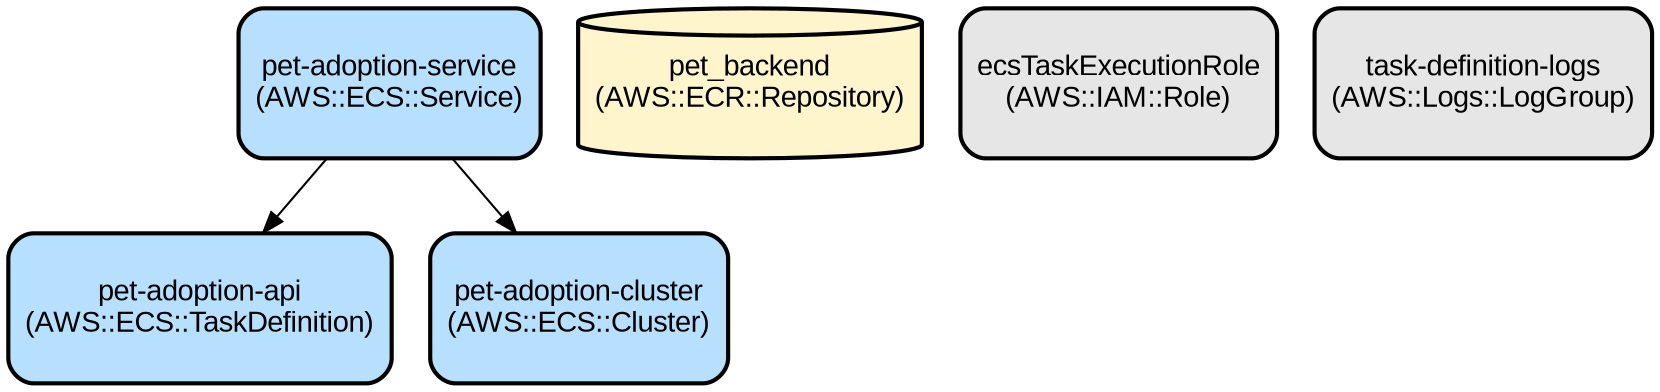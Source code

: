 digraph INFRA {
  node [ color = "black", fillcolor = "#E6E6E6", height =1, style = "filled,bold,rounded", fontname = "Arial" ];
  "pet-adoption-api" [ label = "pet-adoption-api
(AWS::ECS::TaskDefinition)", shape =rectangle, fillcolor = "#B7E0FF" ];
  "pet-adoption-service" [ label = "pet-adoption-service
(AWS::ECS::Service)", shape =rectangle, fillcolor = "#B7E0FF" ];
  "pet-adoption-cluster" [ label = "pet-adoption-cluster
(AWS::ECS::Cluster)", shape =rectangle, fillcolor = "#B7E0FF" ];
  "pet_backend" [ label = "pet_backend
(AWS::ECR::Repository)", shape =cylinder, fillcolor = "#FFF5CD" ];
  "ecsTaskExecutionRole" [ label = "ecsTaskExecutionRole
(AWS::IAM::Role)", shape =rectangle ];
  "task-definition-logs" [ label = "task-definition-logs
(AWS::Logs::LogGroup)", shape =rectangle ];
  "pet-adoption-service" -> "pet-adoption-api";
  "pet-adoption-service" -> "pet-adoption-cluster";
}

